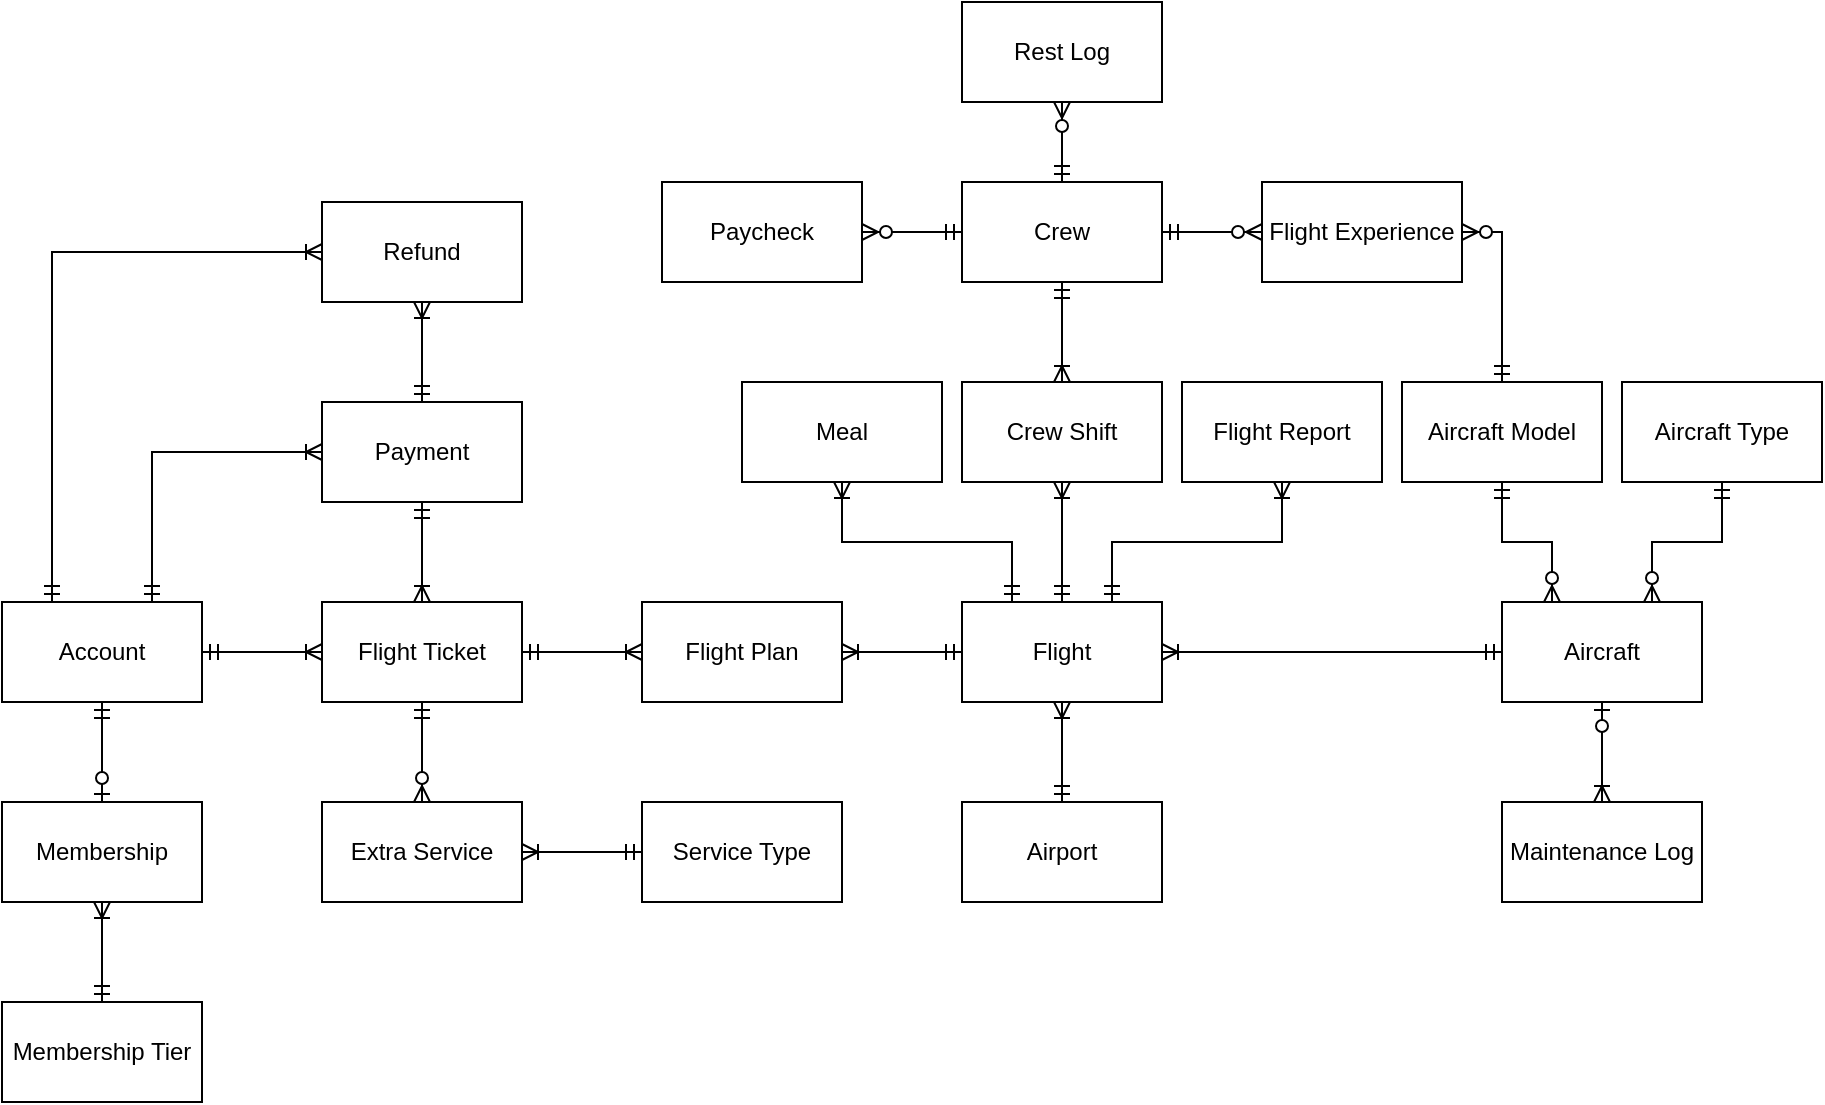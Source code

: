 <mxfile version="20.5.3" type="embed"><diagram name="Page-1" id="lydMjSXvnL9oaIFbFxpS"><mxGraphModel dx="1781" dy="880" grid="1" gridSize="10" guides="1" tooltips="1" connect="1" arrows="1" fold="1" page="1" pageScale="1" pageWidth="200" pageHeight="180" math="0" shadow="0"><root><mxCell id="0"/><mxCell id="1" parent="0"/><mxCell id="J9wHwNwn0n1z0YtR8CXD-2" value="Aircraft" style="html=1;dashed=0;whiteSpace=wrap;" parent="1" vertex="1"><mxGeometry x="50" y="60" width="100" height="50" as="geometry"/></mxCell><mxCell id="J9wHwNwn0n1z0YtR8CXD-3" value="Account" style="html=1;dashed=0;whiteSpace=wrap;" parent="1" vertex="1"><mxGeometry x="-700" y="60" width="100" height="50" as="geometry"/></mxCell><mxCell id="J9wHwNwn0n1z0YtR8CXD-4" value="Crew" style="html=1;dashed=0;whiteSpace=wrap;" parent="1" vertex="1"><mxGeometry x="-220" y="-150" width="100" height="50" as="geometry"/></mxCell><mxCell id="J9wHwNwn0n1z0YtR8CXD-5" value="Paycheck" style="html=1;dashed=0;whiteSpace=wrap;" parent="1" vertex="1"><mxGeometry x="-370" y="-150" width="100" height="50" as="geometry"/></mxCell><mxCell id="J9wHwNwn0n1z0YtR8CXD-6" value="Maintenance Log" style="html=1;dashed=0;whiteSpace=wrap;" parent="1" vertex="1"><mxGeometry x="50" y="160" width="100" height="50" as="geometry"/></mxCell><mxCell id="J9wHwNwn0n1z0YtR8CXD-7" value="Flight" style="html=1;dashed=0;whiteSpace=wrap;" parent="1" vertex="1"><mxGeometry x="-220" y="60" width="100" height="50" as="geometry"/></mxCell><mxCell id="J9wHwNwn0n1z0YtR8CXD-11" value="" style="edgeStyle=orthogonalEdgeStyle;fontSize=12;html=1;endArrow=ERoneToMany;startArrow=ERzeroToOne;rounded=0;entryX=0.5;entryY=0;entryDx=0;entryDy=0;exitX=0.5;exitY=1;exitDx=0;exitDy=0;" parent="1" source="J9wHwNwn0n1z0YtR8CXD-2" target="J9wHwNwn0n1z0YtR8CXD-6" edge="1"><mxGeometry width="100" height="100" relative="1" as="geometry"><mxPoint x="-40" y="130" as="sourcePoint"/><mxPoint x="60" y="30" as="targetPoint"/></mxGeometry></mxCell><mxCell id="J9wHwNwn0n1z0YtR8CXD-12" value="Airport" style="html=1;dashed=0;whiteSpace=wrap;" parent="1" vertex="1"><mxGeometry x="-220" y="160" width="100" height="50" as="geometry"/></mxCell><mxCell id="J9wHwNwn0n1z0YtR8CXD-13" value="" style="edgeStyle=orthogonalEdgeStyle;fontSize=12;html=1;endArrow=ERoneToMany;startArrow=ERmandOne;rounded=0;entryX=0.5;entryY=1;entryDx=0;entryDy=0;exitX=0.5;exitY=0;exitDx=0;exitDy=0;" parent="1" source="J9wHwNwn0n1z0YtR8CXD-12" target="J9wHwNwn0n1z0YtR8CXD-7" edge="1"><mxGeometry width="100" height="100" relative="1" as="geometry"><mxPoint x="-100" y="130" as="sourcePoint"/><mxPoint y="30" as="targetPoint"/></mxGeometry></mxCell><mxCell id="J9wHwNwn0n1z0YtR8CXD-14" value="" style="edgeStyle=orthogonalEdgeStyle;fontSize=12;html=1;endArrow=ERoneToMany;startArrow=ERmandOne;rounded=0;entryX=1;entryY=0.5;entryDx=0;entryDy=0;exitX=0;exitY=0.5;exitDx=0;exitDy=0;" parent="1" source="J9wHwNwn0n1z0YtR8CXD-2" target="J9wHwNwn0n1z0YtR8CXD-7" edge="1"><mxGeometry width="100" height="100" relative="1" as="geometry"><mxPoint x="-100" y="130" as="sourcePoint"/><mxPoint y="30" as="targetPoint"/></mxGeometry></mxCell><mxCell id="J9wHwNwn0n1z0YtR8CXD-15" value="Flight Ticket" style="html=1;dashed=0;whiteSpace=wrap;" parent="1" vertex="1"><mxGeometry x="-540" y="60" width="100" height="50" as="geometry"/></mxCell><mxCell id="J9wHwNwn0n1z0YtR8CXD-17" value="" style="edgeStyle=orthogonalEdgeStyle;fontSize=12;html=1;endArrow=ERoneToMany;startArrow=ERmandOne;rounded=0;entryX=0;entryY=0.5;entryDx=0;entryDy=0;exitX=1;exitY=0.5;exitDx=0;exitDy=0;" parent="1" source="J9wHwNwn0n1z0YtR8CXD-3" target="J9wHwNwn0n1z0YtR8CXD-15" edge="1"><mxGeometry width="100" height="100" relative="1" as="geometry"><mxPoint x="-190" y="105" as="sourcePoint"/><mxPoint x="-260" y="105" as="targetPoint"/></mxGeometry></mxCell><mxCell id="J9wHwNwn0n1z0YtR8CXD-18" value="Crew Shift" style="html=1;dashed=0;whiteSpace=wrap;" parent="1" vertex="1"><mxGeometry x="-220" y="-50" width="100" height="50" as="geometry"/></mxCell><mxCell id="J9wHwNwn0n1z0YtR8CXD-19" value="" style="edgeStyle=orthogonalEdgeStyle;fontSize=12;html=1;endArrow=ERoneToMany;startArrow=ERmandOne;rounded=0;entryX=0.5;entryY=1;entryDx=0;entryDy=0;exitX=0.5;exitY=0;exitDx=0;exitDy=0;" parent="1" source="J9wHwNwn0n1z0YtR8CXD-7" target="J9wHwNwn0n1z0YtR8CXD-18" edge="1"><mxGeometry width="100" height="100" relative="1" as="geometry"><mxPoint x="-210" y="95" as="sourcePoint"/><mxPoint x="-270" y="95" as="targetPoint"/></mxGeometry></mxCell><mxCell id="J9wHwNwn0n1z0YtR8CXD-20" value="" style="edgeStyle=orthogonalEdgeStyle;fontSize=12;html=1;endArrow=ERoneToMany;startArrow=ERmandOne;rounded=0;entryX=0.5;entryY=0;entryDx=0;entryDy=0;exitX=0.5;exitY=1;exitDx=0;exitDy=0;" parent="1" source="J9wHwNwn0n1z0YtR8CXD-4" target="J9wHwNwn0n1z0YtR8CXD-18" edge="1"><mxGeometry width="100" height="100" relative="1" as="geometry"><mxPoint x="-200" y="95" as="sourcePoint"/><mxPoint x="-260" y="95" as="targetPoint"/></mxGeometry></mxCell><mxCell id="J9wHwNwn0n1z0YtR8CXD-22" value="Payment" style="html=1;dashed=0;whiteSpace=wrap;" parent="1" vertex="1"><mxGeometry x="-540" y="-40" width="100" height="50" as="geometry"/></mxCell><mxCell id="J9wHwNwn0n1z0YtR8CXD-23" value="" style="edgeStyle=orthogonalEdgeStyle;fontSize=12;html=1;endArrow=ERoneToMany;startArrow=ERmandOne;rounded=0;entryX=0;entryY=0.5;entryDx=0;entryDy=0;exitX=0.75;exitY=0;exitDx=0;exitDy=0;" parent="1" source="J9wHwNwn0n1z0YtR8CXD-3" target="J9wHwNwn0n1z0YtR8CXD-22" edge="1"><mxGeometry width="100" height="100" relative="1" as="geometry"><mxPoint x="-340" y="125" as="sourcePoint"/><mxPoint x="-400" y="125" as="targetPoint"/></mxGeometry></mxCell><mxCell id="J9wHwNwn0n1z0YtR8CXD-24" value="" style="edgeStyle=orthogonalEdgeStyle;fontSize=12;html=1;endArrow=ERoneToMany;startArrow=ERmandOne;rounded=0;exitX=0.5;exitY=1;exitDx=0;exitDy=0;entryX=0.5;entryY=0;entryDx=0;entryDy=0;" parent="1" source="J9wHwNwn0n1z0YtR8CXD-22" target="J9wHwNwn0n1z0YtR8CXD-15" edge="1"><mxGeometry width="100" height="100" relative="1" as="geometry"><mxPoint x="-330" y="135" as="sourcePoint"/><mxPoint x="-350" y="40" as="targetPoint"/></mxGeometry></mxCell><mxCell id="J9wHwNwn0n1z0YtR8CXD-25" value="Refund" style="html=1;dashed=0;whiteSpace=wrap;" parent="1" vertex="1"><mxGeometry x="-540" y="-140" width="100" height="50" as="geometry"/></mxCell><mxCell id="J9wHwNwn0n1z0YtR8CXD-26" value="" style="edgeStyle=orthogonalEdgeStyle;fontSize=12;html=1;endArrow=ERoneToMany;startArrow=ERmandOne;rounded=0;entryX=0;entryY=0.5;entryDx=0;entryDy=0;exitX=0.25;exitY=0;exitDx=0;exitDy=0;" parent="1" source="J9wHwNwn0n1z0YtR8CXD-3" target="J9wHwNwn0n1z0YtR8CXD-25" edge="1"><mxGeometry width="100" height="100" relative="1" as="geometry"><mxPoint x="-320" y="145" as="sourcePoint"/><mxPoint x="-380" y="145" as="targetPoint"/></mxGeometry></mxCell><mxCell id="J9wHwNwn0n1z0YtR8CXD-27" value="" style="edgeStyle=orthogonalEdgeStyle;fontSize=12;html=1;endArrow=ERoneToMany;startArrow=ERmandOne;rounded=0;entryX=0.5;entryY=1;entryDx=0;entryDy=0;exitX=0.5;exitY=0;exitDx=0;exitDy=0;" parent="1" source="J9wHwNwn0n1z0YtR8CXD-22" target="J9wHwNwn0n1z0YtR8CXD-25" edge="1"><mxGeometry width="100" height="100" relative="1" as="geometry"><mxPoint x="-310" y="155" as="sourcePoint"/><mxPoint x="-370" y="155" as="targetPoint"/></mxGeometry></mxCell><mxCell id="J9wHwNwn0n1z0YtR8CXD-28" value="Flight Plan" style="html=1;dashed=0;whiteSpace=wrap;" parent="1" vertex="1"><mxGeometry x="-380" y="60" width="100" height="50" as="geometry"/></mxCell><mxCell id="J9wHwNwn0n1z0YtR8CXD-30" value="" style="edgeStyle=orthogonalEdgeStyle;fontSize=12;html=1;endArrow=ERoneToMany;startArrow=ERmandOne;rounded=0;entryX=1;entryY=0.5;entryDx=0;entryDy=0;exitX=0;exitY=0.5;exitDx=0;exitDy=0;" parent="1" source="J9wHwNwn0n1z0YtR8CXD-7" target="J9wHwNwn0n1z0YtR8CXD-28" edge="1"><mxGeometry width="100" height="100" relative="1" as="geometry"><mxPoint x="-160" y="70" as="sourcePoint"/><mxPoint x="-160" y="20" as="targetPoint"/></mxGeometry></mxCell><mxCell id="J9wHwNwn0n1z0YtR8CXD-31" value="" style="edgeStyle=orthogonalEdgeStyle;fontSize=12;html=1;endArrow=ERoneToMany;startArrow=ERmandOne;rounded=0;entryX=0;entryY=0.5;entryDx=0;entryDy=0;exitX=1;exitY=0.5;exitDx=0;exitDy=0;" parent="1" source="J9wHwNwn0n1z0YtR8CXD-15" target="J9wHwNwn0n1z0YtR8CXD-28" edge="1"><mxGeometry width="100" height="100" relative="1" as="geometry"><mxPoint x="-150" y="80" as="sourcePoint"/><mxPoint x="-150" y="30" as="targetPoint"/></mxGeometry></mxCell><mxCell id="5" value="" style="edgeStyle=orthogonalEdgeStyle;fontSize=12;html=1;endArrow=ERzeroToMany;startArrow=ERmandOne;rounded=0;entryX=1;entryY=0.5;entryDx=0;entryDy=0;exitX=0;exitY=0.5;exitDx=0;exitDy=0;" parent="1" source="J9wHwNwn0n1z0YtR8CXD-4" target="J9wHwNwn0n1z0YtR8CXD-5" edge="1"><mxGeometry width="100" height="100" relative="1" as="geometry"><mxPoint x="-80" y="10" as="sourcePoint"/><mxPoint x="20" y="-90" as="targetPoint"/></mxGeometry></mxCell><mxCell id="8" value="Aircraft Type" style="html=1;dashed=0;whiteSpace=wrap;" vertex="1" parent="1"><mxGeometry x="110" y="-50" width="100" height="50" as="geometry"/></mxCell><mxCell id="9" value="Membership" style="html=1;dashed=0;whiteSpace=wrap;" vertex="1" parent="1"><mxGeometry x="-700" y="160" width="100" height="50" as="geometry"/></mxCell><mxCell id="11" value="Meal" style="html=1;dashed=0;whiteSpace=wrap;" vertex="1" parent="1"><mxGeometry x="-330" y="-50" width="100" height="50" as="geometry"/></mxCell><mxCell id="12" value="" style="edgeStyle=orthogonalEdgeStyle;fontSize=12;html=1;endArrow=ERoneToMany;startArrow=ERmandOne;rounded=0;entryX=0.5;entryY=1;entryDx=0;entryDy=0;exitX=0.25;exitY=0;exitDx=0;exitDy=0;" edge="1" parent="1" source="J9wHwNwn0n1z0YtR8CXD-7" target="11"><mxGeometry width="100" height="100" relative="1" as="geometry"><mxPoint x="-135" y="70" as="sourcePoint"/><mxPoint x="-60" y="10" as="targetPoint"/></mxGeometry></mxCell><mxCell id="13" value="Membership Tier" style="html=1;dashed=0;whiteSpace=wrap;" vertex="1" parent="1"><mxGeometry x="-700" y="260" width="100" height="50" as="geometry"/></mxCell><mxCell id="15" value="Rest Log" style="html=1;dashed=0;whiteSpace=wrap;" vertex="1" parent="1"><mxGeometry x="-220" y="-240" width="100" height="50" as="geometry"/></mxCell><mxCell id="16" value="Flight Report" style="html=1;dashed=0;whiteSpace=wrap;" vertex="1" parent="1"><mxGeometry x="-110" y="-50" width="100" height="50" as="geometry"/></mxCell><mxCell id="18" value="" style="edgeStyle=orthogonalEdgeStyle;fontSize=12;html=1;endArrow=ERoneToMany;startArrow=ERmandOne;rounded=0;entryX=0.5;entryY=1;entryDx=0;entryDy=0;exitX=0.75;exitY=0;exitDx=0;exitDy=0;" edge="1" parent="1" source="J9wHwNwn0n1z0YtR8CXD-7" target="16"><mxGeometry width="100" height="100" relative="1" as="geometry"><mxPoint x="-150" y="80" as="sourcePoint"/><mxPoint x="-120" y="20" as="targetPoint"/></mxGeometry></mxCell><mxCell id="19" value="Extra Service" style="html=1;dashed=0;whiteSpace=wrap;" vertex="1" parent="1"><mxGeometry x="-540" y="160" width="100" height="50" as="geometry"/></mxCell><mxCell id="21" value="Flight Experience" style="html=1;dashed=0;whiteSpace=wrap;" vertex="1" parent="1"><mxGeometry x="-70" y="-150" width="100" height="50" as="geometry"/></mxCell><mxCell id="22" value="Aircraft Model" style="html=1;dashed=0;whiteSpace=wrap;" vertex="1" parent="1"><mxGeometry y="-50" width="100" height="50" as="geometry"/></mxCell><mxCell id="25" value="" style="edgeStyle=orthogonalEdgeStyle;fontSize=12;html=1;endArrow=ERzeroToMany;startArrow=ERmandOne;rounded=0;entryX=0.5;entryY=1;entryDx=0;entryDy=0;exitX=0.5;exitY=0;exitDx=0;exitDy=0;" edge="1" parent="1" source="J9wHwNwn0n1z0YtR8CXD-4" target="15"><mxGeometry width="100" height="100" relative="1" as="geometry"><mxPoint x="-250" y="-115" as="sourcePoint"/><mxPoint x="-280" y="-115" as="targetPoint"/></mxGeometry></mxCell><mxCell id="26" value="" style="edgeStyle=orthogonalEdgeStyle;fontSize=12;html=1;endArrow=ERzeroToMany;startArrow=ERmandOne;rounded=0;entryX=0;entryY=0.5;entryDx=0;entryDy=0;exitX=1;exitY=0.5;exitDx=0;exitDy=0;" edge="1" parent="1" source="J9wHwNwn0n1z0YtR8CXD-4" target="21"><mxGeometry width="100" height="100" relative="1" as="geometry"><mxPoint x="-240" y="-105" as="sourcePoint"/><mxPoint x="-270" y="-105" as="targetPoint"/></mxGeometry></mxCell><mxCell id="30" value="" style="edgeStyle=orthogonalEdgeStyle;fontSize=12;html=1;endArrow=ERzeroToMany;startArrow=ERmandOne;rounded=0;entryX=1;entryY=0.5;entryDx=0;entryDy=0;exitX=0.5;exitY=0;exitDx=0;exitDy=0;" edge="1" parent="1" source="22" target="21"><mxGeometry width="100" height="100" relative="1" as="geometry"><mxPoint x="-110" y="-115" as="sourcePoint"/><mxPoint x="10" y="-115" as="targetPoint"/></mxGeometry></mxCell><mxCell id="31" value="" style="edgeStyle=orthogonalEdgeStyle;fontSize=12;html=1;endArrow=ERzeroToMany;startArrow=ERmandOne;rounded=0;entryX=0.75;entryY=0;entryDx=0;entryDy=0;exitX=0.5;exitY=1;exitDx=0;exitDy=0;" edge="1" parent="1" source="8" target="J9wHwNwn0n1z0YtR8CXD-2"><mxGeometry width="100" height="100" relative="1" as="geometry"><mxPoint x="-100" y="-105" as="sourcePoint"/><mxPoint x="20" y="-105" as="targetPoint"/></mxGeometry></mxCell><mxCell id="32" value="" style="edgeStyle=orthogonalEdgeStyle;fontSize=12;html=1;endArrow=ERzeroToMany;startArrow=ERmandOne;rounded=0;entryX=0.25;entryY=0;entryDx=0;entryDy=0;exitX=0.5;exitY=1;exitDx=0;exitDy=0;" edge="1" parent="1" source="22" target="J9wHwNwn0n1z0YtR8CXD-2"><mxGeometry width="100" height="100" relative="1" as="geometry"><mxPoint x="-90" y="-95" as="sourcePoint"/><mxPoint x="30" y="-95" as="targetPoint"/></mxGeometry></mxCell><mxCell id="33" value="" style="edgeStyle=orthogonalEdgeStyle;fontSize=12;html=1;endArrow=ERzeroToMany;startArrow=ERmandOne;rounded=0;entryX=0.5;entryY=0;entryDx=0;entryDy=0;exitX=0.5;exitY=1;exitDx=0;exitDy=0;" edge="1" parent="1" source="J9wHwNwn0n1z0YtR8CXD-15" target="19"><mxGeometry width="100" height="100" relative="1" as="geometry"><mxPoint x="-80" y="-85" as="sourcePoint"/><mxPoint x="40" y="-85" as="targetPoint"/></mxGeometry></mxCell><mxCell id="34" value="Service Type" style="html=1;dashed=0;whiteSpace=wrap;" vertex="1" parent="1"><mxGeometry x="-380" y="160" width="100" height="50" as="geometry"/></mxCell><mxCell id="35" value="" style="edgeStyle=orthogonalEdgeStyle;fontSize=12;html=1;endArrow=ERoneToMany;startArrow=ERmandOne;rounded=0;entryX=1;entryY=0.5;entryDx=0;entryDy=0;exitX=0;exitY=0.5;exitDx=0;exitDy=0;" edge="1" parent="1" source="34" target="19"><mxGeometry width="100" height="100" relative="1" as="geometry"><mxPoint x="-185" y="70" as="sourcePoint"/><mxPoint x="-270" y="10" as="targetPoint"/></mxGeometry></mxCell><mxCell id="37" value="" style="edgeStyle=orthogonalEdgeStyle;fontSize=12;html=1;endArrow=ERzeroToOne;startArrow=ERmandOne;rounded=0;exitX=0.5;exitY=1;exitDx=0;exitDy=0;entryX=0.5;entryY=0;entryDx=0;entryDy=0;" edge="1" parent="1" source="J9wHwNwn0n1z0YtR8CXD-3" target="9"><mxGeometry width="100" height="100" relative="1" as="geometry"><mxPoint x="-440" y="210" as="sourcePoint"/><mxPoint x="-570" y="140" as="targetPoint"/><Array as="points"/></mxGeometry></mxCell><mxCell id="38" value="" style="edgeStyle=orthogonalEdgeStyle;fontSize=12;html=1;endArrow=ERoneToMany;startArrow=ERmandOne;rounded=0;entryX=0.5;entryY=1;entryDx=0;entryDy=0;exitX=0.5;exitY=0;exitDx=0;exitDy=0;" edge="1" parent="1" source="13" target="9"><mxGeometry width="100" height="100" relative="1" as="geometry"><mxPoint x="-430" y="95" as="sourcePoint"/><mxPoint x="-370" y="95" as="targetPoint"/></mxGeometry></mxCell></root></mxGraphModel></diagram></mxfile>